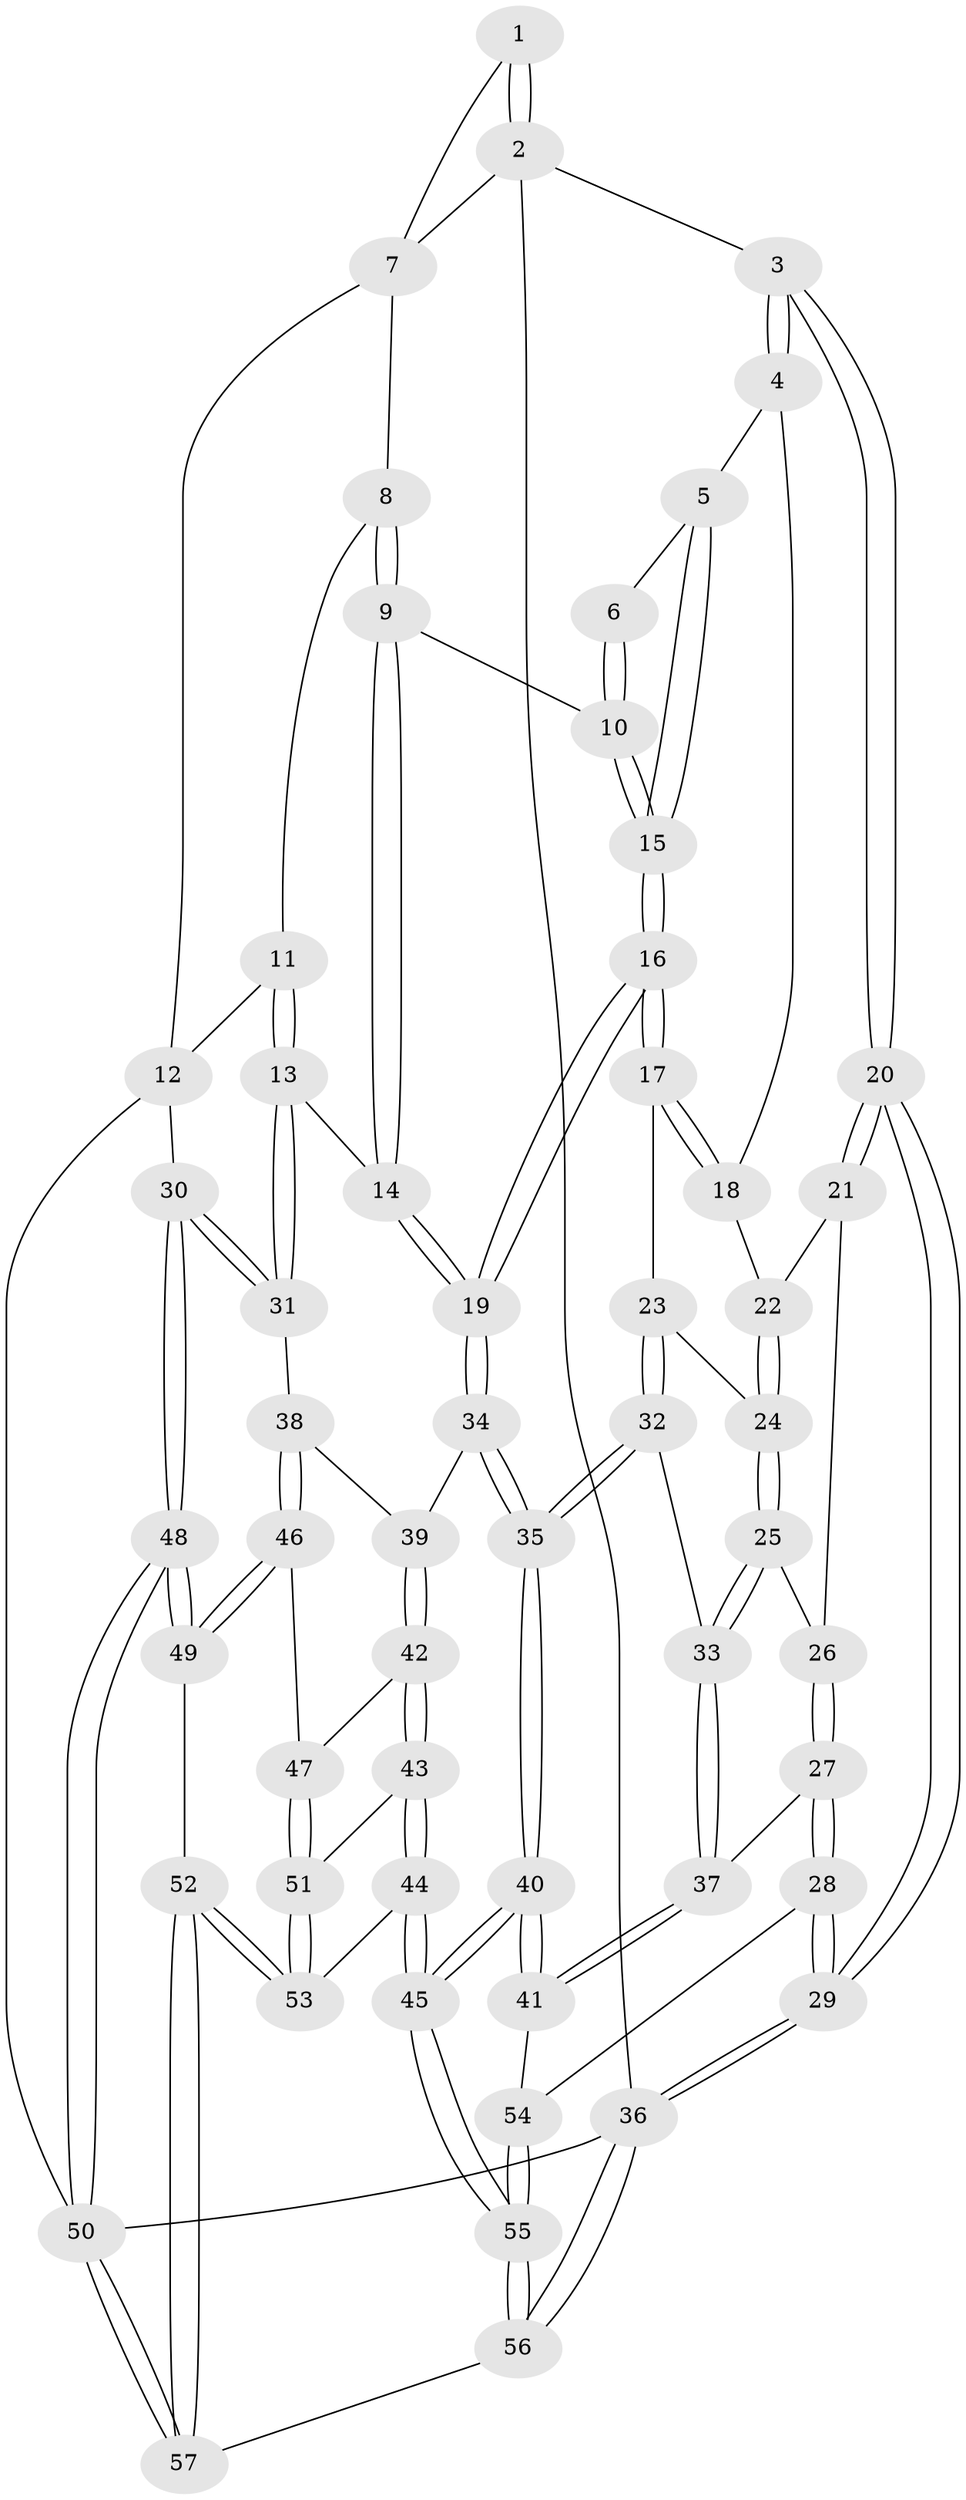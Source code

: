 // coarse degree distribution, {3: 0.18181818181818182, 5: 0.36363636363636365, 4: 0.42424242424242425, 6: 0.030303030303030304}
// Generated by graph-tools (version 1.1) at 2025/24/03/03/25 07:24:37]
// undirected, 57 vertices, 139 edges
graph export_dot {
graph [start="1"]
  node [color=gray90,style=filled];
  1 [pos="+0.39554270236998634+0"];
  2 [pos="+0+0"];
  3 [pos="+0+0.12265380440557858"];
  4 [pos="+0.2724353879924934+0.2139079918523105"];
  5 [pos="+0.2789464460316623+0.2109030581035837"];
  6 [pos="+0.3664973236240327+0.060832446089339846"];
  7 [pos="+0.6552214083818245+0"];
  8 [pos="+0.6863011390649798+0.0744642242832145"];
  9 [pos="+0.6640458308472569+0.16089424803252425"];
  10 [pos="+0.47048667466563543+0.28513587360902193"];
  11 [pos="+0.8821946727263277+0.18499305403694233"];
  12 [pos="+1+0"];
  13 [pos="+0.9620155530407413+0.4381596192636433"];
  14 [pos="+0.7029351605548969+0.32295736423179494"];
  15 [pos="+0.43855453077473394+0.3401879355808368"];
  16 [pos="+0.43397130410710916+0.43025436110154397"];
  17 [pos="+0.32886991956233586+0.45404584164639916"];
  18 [pos="+0.23903503652682268+0.3438266400449881"];
  19 [pos="+0.557155385983884+0.5235563249271693"];
  20 [pos="+0+0.1312944970814046"];
  21 [pos="+0.0053935701016561135+0.33215068840494416"];
  22 [pos="+0.07650590274623219+0.34589028778601527"];
  23 [pos="+0.3193854835479505+0.46308570820389483"];
  24 [pos="+0.24346225910312477+0.47803458134104426"];
  25 [pos="+0.1317101720780161+0.5399188262107301"];
  26 [pos="+0.08443677229475297+0.4794697856878184"];
  27 [pos="+0+0.7134588556866258"];
  28 [pos="+0+0.7155939204656085"];
  29 [pos="+0+0.7205258187456429"];
  30 [pos="+1+0.5101008386192009"];
  31 [pos="+1+0.5047705996438232"];
  32 [pos="+0.2903109414566669+0.6217402206903698"];
  33 [pos="+0.12559116688949865+0.6085498995353852"];
  34 [pos="+0.5685255291011774+0.553408294158892"];
  35 [pos="+0.3444474170500514+0.7274791917552411"];
  36 [pos="+0+1"];
  37 [pos="+0.09392075344719919+0.6559468731132565"];
  38 [pos="+0.9373121796541414+0.5574961227514235"];
  39 [pos="+0.5720094684456236+0.5565317800974967"];
  40 [pos="+0.30730264274366736+0.8755421859997855"];
  41 [pos="+0.23497871805054882+0.8209086649878659"];
  42 [pos="+0.6073652001250059+0.6835540399321531"];
  43 [pos="+0.5484346999073068+0.796776420828109"];
  44 [pos="+0.34044036556814183+0.9039008603587332"];
  45 [pos="+0.3168729462566839+0.9103178452802417"];
  46 [pos="+0.8136570729564336+0.7630355809309521"];
  47 [pos="+0.7238998694426951+0.7646521261351714"];
  48 [pos="+1+0.9817839204142579"];
  49 [pos="+0.8565232920357718+0.8629628957327504"];
  50 [pos="+1+1"];
  51 [pos="+0.6562958622395569+0.9115077783726369"];
  52 [pos="+0.7194098273375161+1"];
  53 [pos="+0.6598728201350436+0.9434025409161345"];
  54 [pos="+0.022904547336265183+0.8095713895996701"];
  55 [pos="+0.2559446203122592+1"];
  56 [pos="+0.2514454317891951+1"];
  57 [pos="+0.7221670998734228+1"];
  1 -- 2;
  1 -- 2;
  1 -- 7;
  2 -- 3;
  2 -- 7;
  2 -- 36;
  3 -- 4;
  3 -- 4;
  3 -- 20;
  3 -- 20;
  4 -- 5;
  4 -- 18;
  5 -- 6;
  5 -- 15;
  5 -- 15;
  6 -- 10;
  6 -- 10;
  7 -- 8;
  7 -- 12;
  8 -- 9;
  8 -- 9;
  8 -- 11;
  9 -- 10;
  9 -- 14;
  9 -- 14;
  10 -- 15;
  10 -- 15;
  11 -- 12;
  11 -- 13;
  11 -- 13;
  12 -- 30;
  12 -- 50;
  13 -- 14;
  13 -- 31;
  13 -- 31;
  14 -- 19;
  14 -- 19;
  15 -- 16;
  15 -- 16;
  16 -- 17;
  16 -- 17;
  16 -- 19;
  16 -- 19;
  17 -- 18;
  17 -- 18;
  17 -- 23;
  18 -- 22;
  19 -- 34;
  19 -- 34;
  20 -- 21;
  20 -- 21;
  20 -- 29;
  20 -- 29;
  21 -- 22;
  21 -- 26;
  22 -- 24;
  22 -- 24;
  23 -- 24;
  23 -- 32;
  23 -- 32;
  24 -- 25;
  24 -- 25;
  25 -- 26;
  25 -- 33;
  25 -- 33;
  26 -- 27;
  26 -- 27;
  27 -- 28;
  27 -- 28;
  27 -- 37;
  28 -- 29;
  28 -- 29;
  28 -- 54;
  29 -- 36;
  29 -- 36;
  30 -- 31;
  30 -- 31;
  30 -- 48;
  30 -- 48;
  31 -- 38;
  32 -- 33;
  32 -- 35;
  32 -- 35;
  33 -- 37;
  33 -- 37;
  34 -- 35;
  34 -- 35;
  34 -- 39;
  35 -- 40;
  35 -- 40;
  36 -- 56;
  36 -- 56;
  36 -- 50;
  37 -- 41;
  37 -- 41;
  38 -- 39;
  38 -- 46;
  38 -- 46;
  39 -- 42;
  39 -- 42;
  40 -- 41;
  40 -- 41;
  40 -- 45;
  40 -- 45;
  41 -- 54;
  42 -- 43;
  42 -- 43;
  42 -- 47;
  43 -- 44;
  43 -- 44;
  43 -- 51;
  44 -- 45;
  44 -- 45;
  44 -- 53;
  45 -- 55;
  45 -- 55;
  46 -- 47;
  46 -- 49;
  46 -- 49;
  47 -- 51;
  47 -- 51;
  48 -- 49;
  48 -- 49;
  48 -- 50;
  48 -- 50;
  49 -- 52;
  50 -- 57;
  50 -- 57;
  51 -- 53;
  51 -- 53;
  52 -- 53;
  52 -- 53;
  52 -- 57;
  52 -- 57;
  54 -- 55;
  54 -- 55;
  55 -- 56;
  55 -- 56;
  56 -- 57;
}
